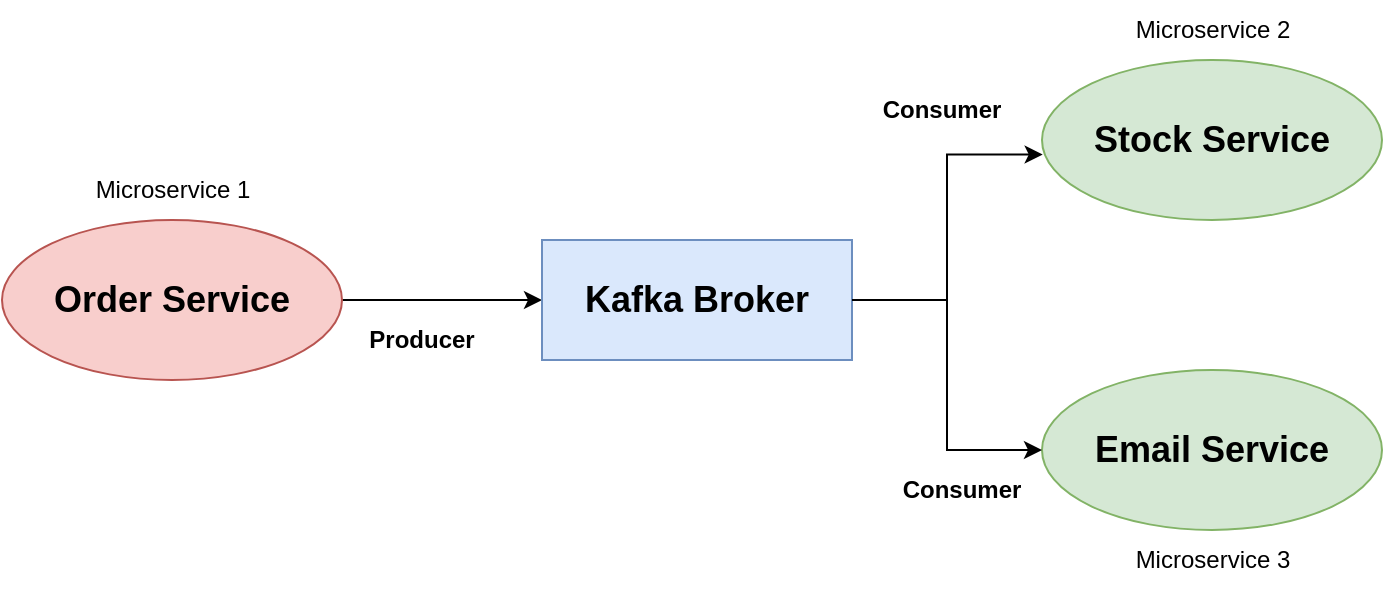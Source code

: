 <mxfile version="24.2.3" type="device">
  <diagram name="Page-1" id="_jU8gSEkdDMo_z7e3sEy">
    <mxGraphModel dx="1007" dy="634" grid="1" gridSize="10" guides="1" tooltips="1" connect="1" arrows="1" fold="1" page="1" pageScale="1" pageWidth="850" pageHeight="1100" math="0" shadow="0">
      <root>
        <mxCell id="0" />
        <mxCell id="1" parent="0" />
        <mxCell id="xDFaZnU2V-nysVkVz71j-6" style="edgeStyle=orthogonalEdgeStyle;rounded=0;orthogonalLoop=1;jettySize=auto;html=1;entryX=0;entryY=0.5;entryDx=0;entryDy=0;" edge="1" parent="1" source="xDFaZnU2V-nysVkVz71j-1" target="xDFaZnU2V-nysVkVz71j-4">
          <mxGeometry relative="1" as="geometry" />
        </mxCell>
        <mxCell id="xDFaZnU2V-nysVkVz71j-1" value="&lt;h2&gt;Order Service&lt;/h2&gt;" style="ellipse;whiteSpace=wrap;html=1;fillColor=#f8cecc;strokeColor=#b85450;" vertex="1" parent="1">
          <mxGeometry x="150" y="230" width="170" height="80" as="geometry" />
        </mxCell>
        <mxCell id="xDFaZnU2V-nysVkVz71j-2" value="&lt;h2&gt;Stock Service&lt;/h2&gt;" style="ellipse;whiteSpace=wrap;html=1;fillColor=#d5e8d4;strokeColor=#82b366;" vertex="1" parent="1">
          <mxGeometry x="670" y="150" width="170" height="80" as="geometry" />
        </mxCell>
        <mxCell id="xDFaZnU2V-nysVkVz71j-3" value="&lt;h2&gt;Email Service&lt;/h2&gt;" style="ellipse;whiteSpace=wrap;html=1;fillColor=#d5e8d4;strokeColor=#82b366;" vertex="1" parent="1">
          <mxGeometry x="670" y="305" width="170" height="80" as="geometry" />
        </mxCell>
        <mxCell id="xDFaZnU2V-nysVkVz71j-8" style="edgeStyle=orthogonalEdgeStyle;rounded=0;orthogonalLoop=1;jettySize=auto;html=1;entryX=0;entryY=0.5;entryDx=0;entryDy=0;" edge="1" parent="1" source="xDFaZnU2V-nysVkVz71j-4" target="xDFaZnU2V-nysVkVz71j-3">
          <mxGeometry relative="1" as="geometry" />
        </mxCell>
        <mxCell id="xDFaZnU2V-nysVkVz71j-4" value="&lt;h2&gt;Kafka Broker&lt;/h2&gt;" style="rounded=0;whiteSpace=wrap;html=1;fillColor=#dae8fc;strokeColor=#6c8ebf;" vertex="1" parent="1">
          <mxGeometry x="420" y="240" width="155" height="60" as="geometry" />
        </mxCell>
        <mxCell id="xDFaZnU2V-nysVkVz71j-7" style="edgeStyle=orthogonalEdgeStyle;rounded=0;orthogonalLoop=1;jettySize=auto;html=1;entryX=0.002;entryY=0.591;entryDx=0;entryDy=0;entryPerimeter=0;" edge="1" parent="1" source="xDFaZnU2V-nysVkVz71j-4" target="xDFaZnU2V-nysVkVz71j-2">
          <mxGeometry relative="1" as="geometry" />
        </mxCell>
        <mxCell id="xDFaZnU2V-nysVkVz71j-10" value="&lt;b&gt;Producer&lt;/b&gt;" style="text;html=1;align=center;verticalAlign=middle;whiteSpace=wrap;rounded=0;" vertex="1" parent="1">
          <mxGeometry x="330" y="275" width="60" height="30" as="geometry" />
        </mxCell>
        <mxCell id="xDFaZnU2V-nysVkVz71j-11" value="&lt;b&gt;Consumer&lt;/b&gt;" style="text;html=1;align=center;verticalAlign=middle;whiteSpace=wrap;rounded=0;" vertex="1" parent="1">
          <mxGeometry x="590" y="160" width="60" height="30" as="geometry" />
        </mxCell>
        <mxCell id="xDFaZnU2V-nysVkVz71j-12" value="&lt;b&gt;Consumer&lt;/b&gt;" style="text;html=1;align=center;verticalAlign=middle;whiteSpace=wrap;rounded=0;" vertex="1" parent="1">
          <mxGeometry x="600" y="350" width="60" height="30" as="geometry" />
        </mxCell>
        <mxCell id="xDFaZnU2V-nysVkVz71j-13" value="Microservice 1" style="text;html=1;align=center;verticalAlign=middle;whiteSpace=wrap;rounded=0;" vertex="1" parent="1">
          <mxGeometry x="187.5" y="200" width="95" height="30" as="geometry" />
        </mxCell>
        <mxCell id="xDFaZnU2V-nysVkVz71j-14" value="Microservice 2" style="text;html=1;align=center;verticalAlign=middle;whiteSpace=wrap;rounded=0;" vertex="1" parent="1">
          <mxGeometry x="707.5" y="120" width="95" height="30" as="geometry" />
        </mxCell>
        <mxCell id="xDFaZnU2V-nysVkVz71j-15" value="Microservice 3" style="text;html=1;align=center;verticalAlign=middle;whiteSpace=wrap;rounded=0;" vertex="1" parent="1">
          <mxGeometry x="707.5" y="385" width="95" height="30" as="geometry" />
        </mxCell>
      </root>
    </mxGraphModel>
  </diagram>
</mxfile>
